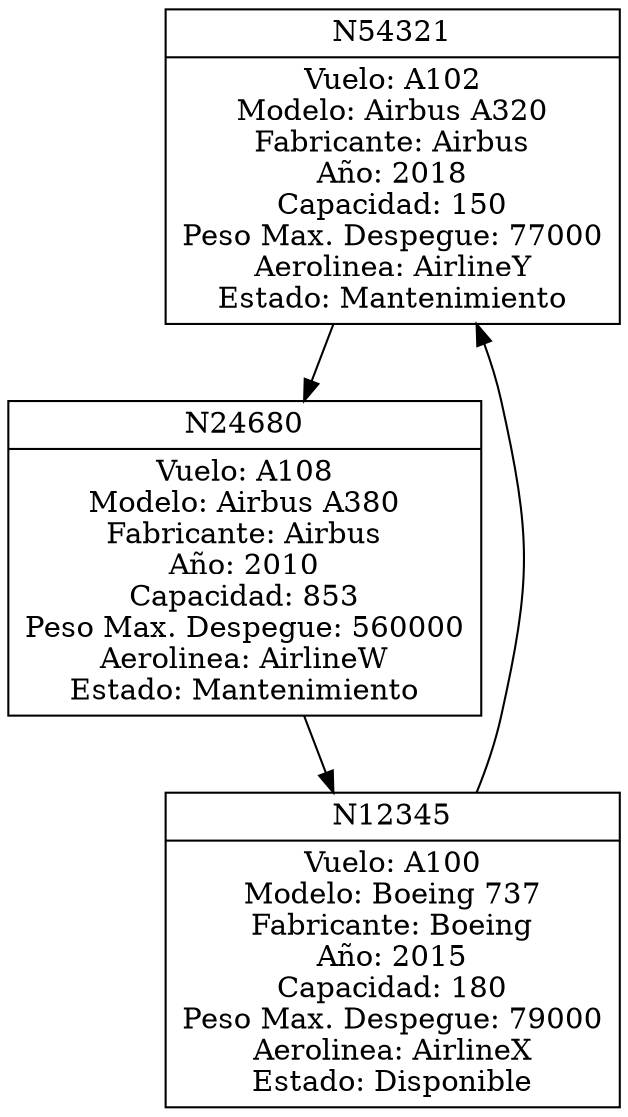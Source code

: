 digraph AvionesMantenimiento {
  node [shape=record];
  nodo0x5614ed26ed00 [label="{{N54321}|{Vuelo: A102\nModelo: Airbus A320\nFabricante: Airbus\nAño: 2018\nCapacidad: 150\nPeso Max. Despegue: 77000\nAerolinea: AirlineY\nEstado: Mantenimiento}}"];
  nodo0x5614ed26ed00 -> nodo0x5614ed270bc0;
  nodo0x5614ed270bc0 [label="{{N24680}|{Vuelo: A108\nModelo: Airbus A380\nFabricante: Airbus\nAño: 2010\nCapacidad: 853\nPeso Max. Despegue: 560000\nAerolinea: AirlineW\nEstado: Mantenimiento}}"];
  nodo0x5614ed270bc0 -> nodo0x5614ed26ede0;
  nodo0x5614ed26ede0 [label="{{N12345}|{Vuelo: A100\nModelo: Boeing 737\nFabricante: Boeing\nAño: 2015\nCapacidad: 180\nPeso Max. Despegue: 79000\nAerolinea: AirlineX\nEstado: Disponible}}"];
  nodo0x5614ed26ede0 -> nodo0x5614ed26ed00;
}
